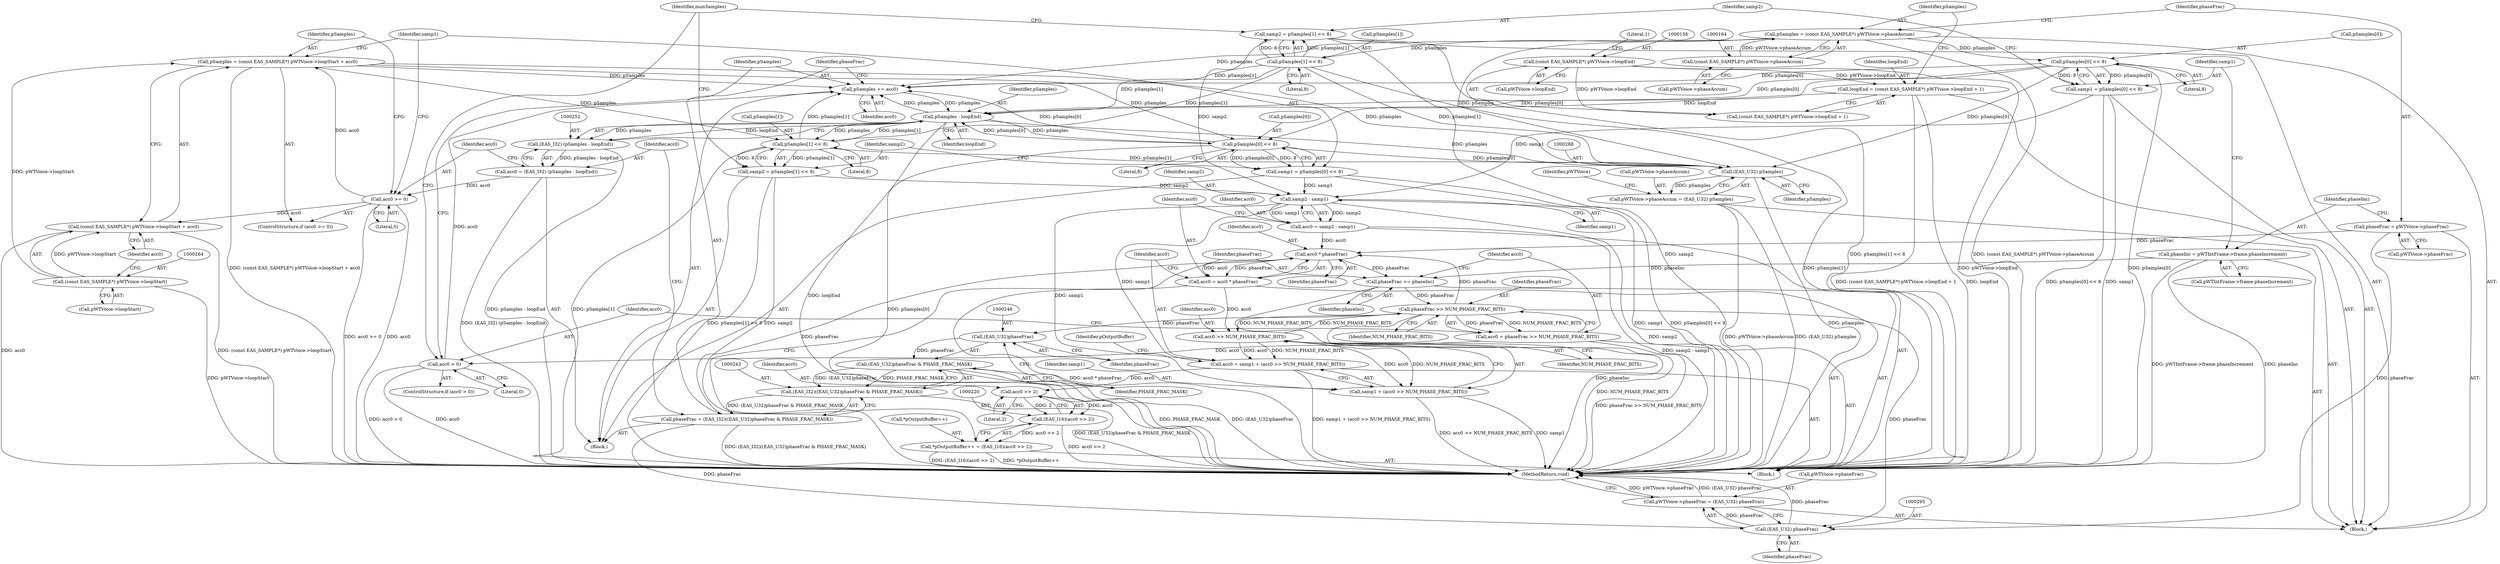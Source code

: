 digraph "0_Android_24d7c408c52143bce7b49de82f3913fd8d1219cf@pointer" {
"1000260" [label="(Call,pSamples = (const EAS_SAMPLE*) pWTVoice->loopStart + acc0)"];
"1000263" [label="(Call,(const EAS_SAMPLE*) pWTVoice->loopStart)"];
"1000257" [label="(Call,acc0 >= 0)"];
"1000249" [label="(Call,acc0 = (EAS_I32) (pSamples - loopEnd))"];
"1000251" [label="(Call,(EAS_I32) (pSamples - loopEnd))"];
"1000253" [label="(Call,pSamples - loopEnd)"];
"1000189" [label="(Call,pSamples[1] << 8)"];
"1000161" [label="(Call,pSamples = (const EAS_SAMPLE*) pWTVoice->phaseAccum)"];
"1000163" [label="(Call,(const EAS_SAMPLE*) pWTVoice->phaseAccum)"];
"1000237" [label="(Call,pSamples += acc0)"];
"1000233" [label="(Call,acc0 > 0)"];
"1000227" [label="(Call,acc0 = phaseFrac >> NUM_PHASE_FRAC_BITS)"];
"1000229" [label="(Call,phaseFrac >> NUM_PHASE_FRAC_BITS)"];
"1000224" [label="(Call,phaseFrac += phaseInc)"];
"1000173" [label="(Call,phaseInc = pWTIntFrame->frame.phaseIncrement)"];
"1000205" [label="(Call,acc0 * phaseFrac)"];
"1000198" [label="(Call,acc0 = samp2 - samp1)"];
"1000200" [label="(Call,samp2 - samp1)"];
"1000187" [label="(Call,samp2 = pSamples[1] << 8)"];
"1000276" [label="(Call,samp2 = pSamples[1] << 8)"];
"1000278" [label="(Call,pSamples[1] << 8)"];
"1000260" [label="(Call,pSamples = (const EAS_SAMPLE*) pWTVoice->loopStart + acc0)"];
"1000180" [label="(Call,samp1 = pSamples[0] << 8)"];
"1000182" [label="(Call,pSamples[0] << 8)"];
"1000269" [label="(Call,samp1 = pSamples[0] << 8)"];
"1000271" [label="(Call,pSamples[0] << 8)"];
"1000168" [label="(Call,phaseFrac = pWTVoice->phaseFrac)"];
"1000240" [label="(Call,phaseFrac = (EAS_I32)((EAS_U32)phaseFrac & PHASE_FRAC_MASK))"];
"1000242" [label="(Call,(EAS_I32)((EAS_U32)phaseFrac & PHASE_FRAC_MASK))"];
"1000244" [label="(Call,(EAS_U32)phaseFrac & PHASE_FRAC_MASK)"];
"1000245" [label="(Call,(EAS_U32)phaseFrac)"];
"1000212" [label="(Call,acc0 >> NUM_PHASE_FRAC_BITS)"];
"1000203" [label="(Call,acc0 = acc0 * phaseFrac)"];
"1000152" [label="(Call,loopEnd = (const EAS_SAMPLE*) pWTVoice->loopEnd + 1)"];
"1000155" [label="(Call,(const EAS_SAMPLE*) pWTVoice->loopEnd)"];
"1000208" [label="(Call,acc0 = samp1 + (acc0 >> NUM_PHASE_FRAC_BITS))"];
"1000221" [label="(Call,acc0 >> 2)"];
"1000219" [label="(Call,(EAS_I16)(acc0 >> 2))"];
"1000215" [label="(Call,*pOutputBuffer++ = (EAS_I16)(acc0 >> 2))"];
"1000210" [label="(Call,samp1 + (acc0 >> NUM_PHASE_FRAC_BITS))"];
"1000294" [label="(Call,(EAS_U32) phaseFrac)"];
"1000290" [label="(Call,pWTVoice->phaseFrac = (EAS_U32) phaseFrac)"];
"1000287" [label="(Call,(EAS_U32) pSamples)"];
"1000283" [label="(Call,pWTVoice->phaseAccum = (EAS_U32) pSamples)"];
"1000262" [label="(Call,(const EAS_SAMPLE*) pWTVoice->loopStart + acc0)"];
"1000227" [label="(Call,acc0 = phaseFrac >> NUM_PHASE_FRAC_BITS)"];
"1000224" [label="(Call,phaseFrac += phaseInc)"];
"1000204" [label="(Identifier,acc0)"];
"1000283" [label="(Call,pWTVoice->phaseAccum = (EAS_U32) pSamples)"];
"1000241" [label="(Identifier,phaseFrac)"];
"1000226" [label="(Identifier,phaseInc)"];
"1000275" [label="(Literal,8)"];
"1000279" [label="(Call,pSamples[1])"];
"1000277" [label="(Identifier,samp2)"];
"1000203" [label="(Call,acc0 = acc0 * phaseFrac)"];
"1000257" [label="(Call,acc0 >= 0)"];
"1000187" [label="(Call,samp2 = pSamples[1] << 8)"];
"1000250" [label="(Identifier,acc0)"];
"1000272" [label="(Call,pSamples[0])"];
"1000183" [label="(Call,pSamples[0])"];
"1000201" [label="(Identifier,samp2)"];
"1000213" [label="(Identifier,acc0)"];
"1000233" [label="(Call,acc0 > 0)"];
"1000260" [label="(Call,pSamples = (const EAS_SAMPLE*) pWTVoice->loopStart + acc0)"];
"1000175" [label="(Call,pWTIntFrame->frame.phaseIncrement)"];
"1000180" [label="(Call,samp1 = pSamples[0] << 8)"];
"1000297" [label="(MethodReturn,void)"];
"1000268" [label="(Identifier,acc0)"];
"1000225" [label="(Identifier,phaseFrac)"];
"1000188" [label="(Identifier,samp2)"];
"1000181" [label="(Identifier,samp1)"];
"1000222" [label="(Identifier,acc0)"];
"1000270" [label="(Identifier,samp1)"];
"1000199" [label="(Identifier,acc0)"];
"1000165" [label="(Call,pWTVoice->phaseAccum)"];
"1000209" [label="(Identifier,acc0)"];
"1000173" [label="(Call,phaseInc = pWTIntFrame->frame.phaseIncrement)"];
"1000258" [label="(Identifier,acc0)"];
"1000265" [label="(Call,pWTVoice->loopStart)"];
"1000168" [label="(Call,phaseFrac = pWTVoice->phaseFrac)"];
"1000152" [label="(Call,loopEnd = (const EAS_SAMPLE*) pWTVoice->loopEnd + 1)"];
"1000253" [label="(Call,pSamples - loopEnd)"];
"1000212" [label="(Call,acc0 >> NUM_PHASE_FRAC_BITS)"];
"1000230" [label="(Identifier,phaseFrac)"];
"1000198" [label="(Call,acc0 = samp2 - samp1)"];
"1000261" [label="(Identifier,pSamples)"];
"1000162" [label="(Identifier,pSamples)"];
"1000157" [label="(Call,pWTVoice->loopEnd)"];
"1000229" [label="(Call,phaseFrac >> NUM_PHASE_FRAC_BITS)"];
"1000259" [label="(Literal,0)"];
"1000189" [label="(Call,pSamples[1] << 8)"];
"1000235" [label="(Literal,0)"];
"1000245" [label="(Call,(EAS_U32)phaseFrac)"];
"1000242" [label="(Call,(EAS_I32)((EAS_U32)phaseFrac & PHASE_FRAC_MASK))"];
"1000284" [label="(Call,pWTVoice->phaseAccum)"];
"1000282" [label="(Literal,8)"];
"1000228" [label="(Identifier,acc0)"];
"1000153" [label="(Identifier,loopEnd)"];
"1000287" [label="(Call,(EAS_U32) pSamples)"];
"1000232" [label="(ControlStructure,if (acc0 > 0))"];
"1000154" [label="(Call,(const EAS_SAMPLE*) pWTVoice->loopEnd + 1)"];
"1000216" [label="(Call,*pOutputBuffer++)"];
"1000169" [label="(Identifier,phaseFrac)"];
"1000263" [label="(Call,(const EAS_SAMPLE*) pWTVoice->loopStart)"];
"1000190" [label="(Call,pSamples[1])"];
"1000161" [label="(Call,pSamples = (const EAS_SAMPLE*) pWTVoice->phaseAccum)"];
"1000254" [label="(Identifier,pSamples)"];
"1000291" [label="(Call,pWTVoice->phaseFrac)"];
"1000200" [label="(Call,samp2 - samp1)"];
"1000186" [label="(Literal,8)"];
"1000155" [label="(Call,(const EAS_SAMPLE*) pWTVoice->loopEnd)"];
"1000292" [label="(Identifier,pWTVoice)"];
"1000269" [label="(Call,samp1 = pSamples[0] << 8)"];
"1000240" [label="(Call,phaseFrac = (EAS_I32)((EAS_U32)phaseFrac & PHASE_FRAC_MASK))"];
"1000211" [label="(Identifier,samp1)"];
"1000234" [label="(Identifier,acc0)"];
"1000197" [label="(Block,)"];
"1000248" [label="(Identifier,PHASE_FRAC_MASK)"];
"1000244" [label="(Call,(EAS_U32)phaseFrac & PHASE_FRAC_MASK)"];
"1000170" [label="(Call,pWTVoice->phaseFrac)"];
"1000121" [label="(Block,)"];
"1000290" [label="(Call,pWTVoice->phaseFrac = (EAS_U32) phaseFrac)"];
"1000196" [label="(Identifier,numSamples)"];
"1000271" [label="(Call,pSamples[0] << 8)"];
"1000163" [label="(Call,(const EAS_SAMPLE*) pWTVoice->phaseAccum)"];
"1000238" [label="(Identifier,pSamples)"];
"1000223" [label="(Literal,2)"];
"1000193" [label="(Literal,8)"];
"1000207" [label="(Identifier,phaseFrac)"];
"1000276" [label="(Call,samp2 = pSamples[1] << 8)"];
"1000262" [label="(Call,(const EAS_SAMPLE*) pWTVoice->loopStart + acc0)"];
"1000255" [label="(Identifier,loopEnd)"];
"1000294" [label="(Call,(EAS_U32) phaseFrac)"];
"1000289" [label="(Identifier,pSamples)"];
"1000239" [label="(Identifier,acc0)"];
"1000218" [label="(Identifier,pOutputBuffer)"];
"1000210" [label="(Call,samp1 + (acc0 >> NUM_PHASE_FRAC_BITS))"];
"1000296" [label="(Identifier,phaseFrac)"];
"1000247" [label="(Identifier,phaseFrac)"];
"1000182" [label="(Call,pSamples[0] << 8)"];
"1000174" [label="(Identifier,phaseInc)"];
"1000251" [label="(Call,(EAS_I32) (pSamples - loopEnd))"];
"1000256" [label="(ControlStructure,if (acc0 >= 0))"];
"1000219" [label="(Call,(EAS_I16)(acc0 >> 2))"];
"1000214" [label="(Identifier,NUM_PHASE_FRAC_BITS)"];
"1000205" [label="(Call,acc0 * phaseFrac)"];
"1000236" [label="(Block,)"];
"1000249" [label="(Call,acc0 = (EAS_I32) (pSamples - loopEnd))"];
"1000231" [label="(Identifier,NUM_PHASE_FRAC_BITS)"];
"1000221" [label="(Call,acc0 >> 2)"];
"1000215" [label="(Call,*pOutputBuffer++ = (EAS_I16)(acc0 >> 2))"];
"1000237" [label="(Call,pSamples += acc0)"];
"1000206" [label="(Identifier,acc0)"];
"1000208" [label="(Call,acc0 = samp1 + (acc0 >> NUM_PHASE_FRAC_BITS))"];
"1000278" [label="(Call,pSamples[1] << 8)"];
"1000160" [label="(Literal,1)"];
"1000202" [label="(Identifier,samp1)"];
"1000260" -> "1000256"  [label="AST: "];
"1000260" -> "1000262"  [label="CFG: "];
"1000261" -> "1000260"  [label="AST: "];
"1000262" -> "1000260"  [label="AST: "];
"1000270" -> "1000260"  [label="CFG: "];
"1000260" -> "1000297"  [label="DDG: (const EAS_SAMPLE*) pWTVoice->loopStart + acc0"];
"1000260" -> "1000237"  [label="DDG: pSamples"];
"1000263" -> "1000260"  [label="DDG: pWTVoice->loopStart"];
"1000257" -> "1000260"  [label="DDG: acc0"];
"1000260" -> "1000271"  [label="DDG: pSamples"];
"1000260" -> "1000278"  [label="DDG: pSamples"];
"1000260" -> "1000287"  [label="DDG: pSamples"];
"1000263" -> "1000262"  [label="AST: "];
"1000263" -> "1000265"  [label="CFG: "];
"1000264" -> "1000263"  [label="AST: "];
"1000265" -> "1000263"  [label="AST: "];
"1000268" -> "1000263"  [label="CFG: "];
"1000263" -> "1000297"  [label="DDG: pWTVoice->loopStart"];
"1000263" -> "1000262"  [label="DDG: pWTVoice->loopStart"];
"1000257" -> "1000256"  [label="AST: "];
"1000257" -> "1000259"  [label="CFG: "];
"1000258" -> "1000257"  [label="AST: "];
"1000259" -> "1000257"  [label="AST: "];
"1000261" -> "1000257"  [label="CFG: "];
"1000270" -> "1000257"  [label="CFG: "];
"1000257" -> "1000297"  [label="DDG: acc0"];
"1000257" -> "1000297"  [label="DDG: acc0 >= 0"];
"1000249" -> "1000257"  [label="DDG: acc0"];
"1000257" -> "1000262"  [label="DDG: acc0"];
"1000249" -> "1000236"  [label="AST: "];
"1000249" -> "1000251"  [label="CFG: "];
"1000250" -> "1000249"  [label="AST: "];
"1000251" -> "1000249"  [label="AST: "];
"1000258" -> "1000249"  [label="CFG: "];
"1000249" -> "1000297"  [label="DDG: (EAS_I32) (pSamples - loopEnd)"];
"1000251" -> "1000249"  [label="DDG: pSamples - loopEnd"];
"1000251" -> "1000253"  [label="CFG: "];
"1000252" -> "1000251"  [label="AST: "];
"1000253" -> "1000251"  [label="AST: "];
"1000251" -> "1000297"  [label="DDG: pSamples - loopEnd"];
"1000253" -> "1000251"  [label="DDG: pSamples"];
"1000253" -> "1000251"  [label="DDG: loopEnd"];
"1000253" -> "1000255"  [label="CFG: "];
"1000254" -> "1000253"  [label="AST: "];
"1000255" -> "1000253"  [label="AST: "];
"1000253" -> "1000297"  [label="DDG: loopEnd"];
"1000253" -> "1000237"  [label="DDG: pSamples"];
"1000189" -> "1000253"  [label="DDG: pSamples[1]"];
"1000237" -> "1000253"  [label="DDG: pSamples"];
"1000271" -> "1000253"  [label="DDG: pSamples[0]"];
"1000278" -> "1000253"  [label="DDG: pSamples[1]"];
"1000182" -> "1000253"  [label="DDG: pSamples[0]"];
"1000152" -> "1000253"  [label="DDG: loopEnd"];
"1000253" -> "1000271"  [label="DDG: pSamples"];
"1000253" -> "1000278"  [label="DDG: pSamples"];
"1000253" -> "1000287"  [label="DDG: pSamples"];
"1000189" -> "1000187"  [label="AST: "];
"1000189" -> "1000193"  [label="CFG: "];
"1000190" -> "1000189"  [label="AST: "];
"1000193" -> "1000189"  [label="AST: "];
"1000187" -> "1000189"  [label="CFG: "];
"1000189" -> "1000297"  [label="DDG: pSamples[1]"];
"1000189" -> "1000187"  [label="DDG: pSamples[1]"];
"1000189" -> "1000187"  [label="DDG: 8"];
"1000161" -> "1000189"  [label="DDG: pSamples"];
"1000189" -> "1000237"  [label="DDG: pSamples[1]"];
"1000189" -> "1000278"  [label="DDG: pSamples[1]"];
"1000189" -> "1000287"  [label="DDG: pSamples[1]"];
"1000161" -> "1000121"  [label="AST: "];
"1000161" -> "1000163"  [label="CFG: "];
"1000162" -> "1000161"  [label="AST: "];
"1000163" -> "1000161"  [label="AST: "];
"1000169" -> "1000161"  [label="CFG: "];
"1000161" -> "1000297"  [label="DDG: (const EAS_SAMPLE*) pWTVoice->phaseAccum"];
"1000163" -> "1000161"  [label="DDG: pWTVoice->phaseAccum"];
"1000161" -> "1000182"  [label="DDG: pSamples"];
"1000161" -> "1000237"  [label="DDG: pSamples"];
"1000161" -> "1000287"  [label="DDG: pSamples"];
"1000163" -> "1000165"  [label="CFG: "];
"1000164" -> "1000163"  [label="AST: "];
"1000165" -> "1000163"  [label="AST: "];
"1000237" -> "1000236"  [label="AST: "];
"1000237" -> "1000239"  [label="CFG: "];
"1000238" -> "1000237"  [label="AST: "];
"1000239" -> "1000237"  [label="AST: "];
"1000241" -> "1000237"  [label="CFG: "];
"1000233" -> "1000237"  [label="DDG: acc0"];
"1000271" -> "1000237"  [label="DDG: pSamples[0]"];
"1000278" -> "1000237"  [label="DDG: pSamples[1]"];
"1000182" -> "1000237"  [label="DDG: pSamples[0]"];
"1000233" -> "1000232"  [label="AST: "];
"1000233" -> "1000235"  [label="CFG: "];
"1000234" -> "1000233"  [label="AST: "];
"1000235" -> "1000233"  [label="AST: "];
"1000196" -> "1000233"  [label="CFG: "];
"1000238" -> "1000233"  [label="CFG: "];
"1000233" -> "1000297"  [label="DDG: acc0 > 0"];
"1000233" -> "1000297"  [label="DDG: acc0"];
"1000227" -> "1000233"  [label="DDG: acc0"];
"1000227" -> "1000197"  [label="AST: "];
"1000227" -> "1000229"  [label="CFG: "];
"1000228" -> "1000227"  [label="AST: "];
"1000229" -> "1000227"  [label="AST: "];
"1000234" -> "1000227"  [label="CFG: "];
"1000227" -> "1000297"  [label="DDG: phaseFrac >> NUM_PHASE_FRAC_BITS"];
"1000229" -> "1000227"  [label="DDG: phaseFrac"];
"1000229" -> "1000227"  [label="DDG: NUM_PHASE_FRAC_BITS"];
"1000229" -> "1000231"  [label="CFG: "];
"1000230" -> "1000229"  [label="AST: "];
"1000231" -> "1000229"  [label="AST: "];
"1000229" -> "1000297"  [label="DDG: NUM_PHASE_FRAC_BITS"];
"1000229" -> "1000205"  [label="DDG: phaseFrac"];
"1000229" -> "1000212"  [label="DDG: NUM_PHASE_FRAC_BITS"];
"1000224" -> "1000229"  [label="DDG: phaseFrac"];
"1000212" -> "1000229"  [label="DDG: NUM_PHASE_FRAC_BITS"];
"1000229" -> "1000245"  [label="DDG: phaseFrac"];
"1000229" -> "1000294"  [label="DDG: phaseFrac"];
"1000224" -> "1000197"  [label="AST: "];
"1000224" -> "1000226"  [label="CFG: "];
"1000225" -> "1000224"  [label="AST: "];
"1000226" -> "1000224"  [label="AST: "];
"1000228" -> "1000224"  [label="CFG: "];
"1000224" -> "1000297"  [label="DDG: phaseInc"];
"1000173" -> "1000224"  [label="DDG: phaseInc"];
"1000205" -> "1000224"  [label="DDG: phaseFrac"];
"1000173" -> "1000121"  [label="AST: "];
"1000173" -> "1000175"  [label="CFG: "];
"1000174" -> "1000173"  [label="AST: "];
"1000175" -> "1000173"  [label="AST: "];
"1000181" -> "1000173"  [label="CFG: "];
"1000173" -> "1000297"  [label="DDG: phaseInc"];
"1000173" -> "1000297"  [label="DDG: pWTIntFrame->frame.phaseIncrement"];
"1000205" -> "1000203"  [label="AST: "];
"1000205" -> "1000207"  [label="CFG: "];
"1000206" -> "1000205"  [label="AST: "];
"1000207" -> "1000205"  [label="AST: "];
"1000203" -> "1000205"  [label="CFG: "];
"1000205" -> "1000203"  [label="DDG: acc0"];
"1000205" -> "1000203"  [label="DDG: phaseFrac"];
"1000198" -> "1000205"  [label="DDG: acc0"];
"1000168" -> "1000205"  [label="DDG: phaseFrac"];
"1000240" -> "1000205"  [label="DDG: phaseFrac"];
"1000198" -> "1000197"  [label="AST: "];
"1000198" -> "1000200"  [label="CFG: "];
"1000199" -> "1000198"  [label="AST: "];
"1000200" -> "1000198"  [label="AST: "];
"1000204" -> "1000198"  [label="CFG: "];
"1000198" -> "1000297"  [label="DDG: samp2 - samp1"];
"1000200" -> "1000198"  [label="DDG: samp2"];
"1000200" -> "1000198"  [label="DDG: samp1"];
"1000200" -> "1000202"  [label="CFG: "];
"1000201" -> "1000200"  [label="AST: "];
"1000202" -> "1000200"  [label="AST: "];
"1000200" -> "1000297"  [label="DDG: samp2"];
"1000187" -> "1000200"  [label="DDG: samp2"];
"1000276" -> "1000200"  [label="DDG: samp2"];
"1000180" -> "1000200"  [label="DDG: samp1"];
"1000269" -> "1000200"  [label="DDG: samp1"];
"1000200" -> "1000208"  [label="DDG: samp1"];
"1000200" -> "1000210"  [label="DDG: samp1"];
"1000187" -> "1000121"  [label="AST: "];
"1000188" -> "1000187"  [label="AST: "];
"1000196" -> "1000187"  [label="CFG: "];
"1000187" -> "1000297"  [label="DDG: samp2"];
"1000187" -> "1000297"  [label="DDG: pSamples[1] << 8"];
"1000276" -> "1000236"  [label="AST: "];
"1000276" -> "1000278"  [label="CFG: "];
"1000277" -> "1000276"  [label="AST: "];
"1000278" -> "1000276"  [label="AST: "];
"1000196" -> "1000276"  [label="CFG: "];
"1000276" -> "1000297"  [label="DDG: pSamples[1] << 8"];
"1000276" -> "1000297"  [label="DDG: samp2"];
"1000278" -> "1000276"  [label="DDG: pSamples[1]"];
"1000278" -> "1000276"  [label="DDG: 8"];
"1000278" -> "1000282"  [label="CFG: "];
"1000279" -> "1000278"  [label="AST: "];
"1000282" -> "1000278"  [label="AST: "];
"1000278" -> "1000297"  [label="DDG: pSamples[1]"];
"1000278" -> "1000287"  [label="DDG: pSamples[1]"];
"1000180" -> "1000121"  [label="AST: "];
"1000180" -> "1000182"  [label="CFG: "];
"1000181" -> "1000180"  [label="AST: "];
"1000182" -> "1000180"  [label="AST: "];
"1000188" -> "1000180"  [label="CFG: "];
"1000180" -> "1000297"  [label="DDG: samp1"];
"1000180" -> "1000297"  [label="DDG: pSamples[0] << 8"];
"1000182" -> "1000180"  [label="DDG: pSamples[0]"];
"1000182" -> "1000180"  [label="DDG: 8"];
"1000182" -> "1000186"  [label="CFG: "];
"1000183" -> "1000182"  [label="AST: "];
"1000186" -> "1000182"  [label="AST: "];
"1000182" -> "1000297"  [label="DDG: pSamples[0]"];
"1000182" -> "1000271"  [label="DDG: pSamples[0]"];
"1000182" -> "1000287"  [label="DDG: pSamples[0]"];
"1000269" -> "1000236"  [label="AST: "];
"1000269" -> "1000271"  [label="CFG: "];
"1000270" -> "1000269"  [label="AST: "];
"1000271" -> "1000269"  [label="AST: "];
"1000277" -> "1000269"  [label="CFG: "];
"1000269" -> "1000297"  [label="DDG: samp1"];
"1000269" -> "1000297"  [label="DDG: pSamples[0] << 8"];
"1000271" -> "1000269"  [label="DDG: pSamples[0]"];
"1000271" -> "1000269"  [label="DDG: 8"];
"1000271" -> "1000275"  [label="CFG: "];
"1000272" -> "1000271"  [label="AST: "];
"1000275" -> "1000271"  [label="AST: "];
"1000271" -> "1000297"  [label="DDG: pSamples[0]"];
"1000271" -> "1000287"  [label="DDG: pSamples[0]"];
"1000168" -> "1000121"  [label="AST: "];
"1000168" -> "1000170"  [label="CFG: "];
"1000169" -> "1000168"  [label="AST: "];
"1000170" -> "1000168"  [label="AST: "];
"1000174" -> "1000168"  [label="CFG: "];
"1000168" -> "1000294"  [label="DDG: phaseFrac"];
"1000240" -> "1000236"  [label="AST: "];
"1000240" -> "1000242"  [label="CFG: "];
"1000241" -> "1000240"  [label="AST: "];
"1000242" -> "1000240"  [label="AST: "];
"1000250" -> "1000240"  [label="CFG: "];
"1000240" -> "1000297"  [label="DDG: (EAS_I32)((EAS_U32)phaseFrac & PHASE_FRAC_MASK)"];
"1000242" -> "1000240"  [label="DDG: (EAS_U32)phaseFrac & PHASE_FRAC_MASK"];
"1000240" -> "1000294"  [label="DDG: phaseFrac"];
"1000242" -> "1000244"  [label="CFG: "];
"1000243" -> "1000242"  [label="AST: "];
"1000244" -> "1000242"  [label="AST: "];
"1000242" -> "1000297"  [label="DDG: (EAS_U32)phaseFrac & PHASE_FRAC_MASK"];
"1000244" -> "1000242"  [label="DDG: (EAS_U32)phaseFrac"];
"1000244" -> "1000242"  [label="DDG: PHASE_FRAC_MASK"];
"1000244" -> "1000248"  [label="CFG: "];
"1000245" -> "1000244"  [label="AST: "];
"1000248" -> "1000244"  [label="AST: "];
"1000244" -> "1000297"  [label="DDG: PHASE_FRAC_MASK"];
"1000244" -> "1000297"  [label="DDG: (EAS_U32)phaseFrac"];
"1000245" -> "1000244"  [label="DDG: phaseFrac"];
"1000245" -> "1000247"  [label="CFG: "];
"1000246" -> "1000245"  [label="AST: "];
"1000247" -> "1000245"  [label="AST: "];
"1000248" -> "1000245"  [label="CFG: "];
"1000212" -> "1000210"  [label="AST: "];
"1000212" -> "1000214"  [label="CFG: "];
"1000213" -> "1000212"  [label="AST: "];
"1000214" -> "1000212"  [label="AST: "];
"1000210" -> "1000212"  [label="CFG: "];
"1000212" -> "1000208"  [label="DDG: acc0"];
"1000212" -> "1000208"  [label="DDG: NUM_PHASE_FRAC_BITS"];
"1000212" -> "1000210"  [label="DDG: acc0"];
"1000212" -> "1000210"  [label="DDG: NUM_PHASE_FRAC_BITS"];
"1000203" -> "1000212"  [label="DDG: acc0"];
"1000203" -> "1000197"  [label="AST: "];
"1000204" -> "1000203"  [label="AST: "];
"1000209" -> "1000203"  [label="CFG: "];
"1000203" -> "1000297"  [label="DDG: acc0 * phaseFrac"];
"1000152" -> "1000121"  [label="AST: "];
"1000152" -> "1000154"  [label="CFG: "];
"1000153" -> "1000152"  [label="AST: "];
"1000154" -> "1000152"  [label="AST: "];
"1000162" -> "1000152"  [label="CFG: "];
"1000152" -> "1000297"  [label="DDG: loopEnd"];
"1000152" -> "1000297"  [label="DDG: (const EAS_SAMPLE*) pWTVoice->loopEnd + 1"];
"1000155" -> "1000152"  [label="DDG: pWTVoice->loopEnd"];
"1000155" -> "1000154"  [label="AST: "];
"1000155" -> "1000157"  [label="CFG: "];
"1000156" -> "1000155"  [label="AST: "];
"1000157" -> "1000155"  [label="AST: "];
"1000160" -> "1000155"  [label="CFG: "];
"1000155" -> "1000297"  [label="DDG: pWTVoice->loopEnd"];
"1000155" -> "1000154"  [label="DDG: pWTVoice->loopEnd"];
"1000208" -> "1000197"  [label="AST: "];
"1000208" -> "1000210"  [label="CFG: "];
"1000209" -> "1000208"  [label="AST: "];
"1000210" -> "1000208"  [label="AST: "];
"1000218" -> "1000208"  [label="CFG: "];
"1000208" -> "1000297"  [label="DDG: samp1 + (acc0 >> NUM_PHASE_FRAC_BITS)"];
"1000208" -> "1000221"  [label="DDG: acc0"];
"1000221" -> "1000219"  [label="AST: "];
"1000221" -> "1000223"  [label="CFG: "];
"1000222" -> "1000221"  [label="AST: "];
"1000223" -> "1000221"  [label="AST: "];
"1000219" -> "1000221"  [label="CFG: "];
"1000221" -> "1000219"  [label="DDG: acc0"];
"1000221" -> "1000219"  [label="DDG: 2"];
"1000219" -> "1000215"  [label="AST: "];
"1000220" -> "1000219"  [label="AST: "];
"1000215" -> "1000219"  [label="CFG: "];
"1000219" -> "1000297"  [label="DDG: acc0 >> 2"];
"1000219" -> "1000215"  [label="DDG: acc0 >> 2"];
"1000215" -> "1000197"  [label="AST: "];
"1000216" -> "1000215"  [label="AST: "];
"1000225" -> "1000215"  [label="CFG: "];
"1000215" -> "1000297"  [label="DDG: *pOutputBuffer++"];
"1000215" -> "1000297"  [label="DDG: (EAS_I16)(acc0 >> 2)"];
"1000211" -> "1000210"  [label="AST: "];
"1000210" -> "1000297"  [label="DDG: acc0 >> NUM_PHASE_FRAC_BITS"];
"1000210" -> "1000297"  [label="DDG: samp1"];
"1000294" -> "1000290"  [label="AST: "];
"1000294" -> "1000296"  [label="CFG: "];
"1000295" -> "1000294"  [label="AST: "];
"1000296" -> "1000294"  [label="AST: "];
"1000290" -> "1000294"  [label="CFG: "];
"1000294" -> "1000297"  [label="DDG: phaseFrac"];
"1000294" -> "1000290"  [label="DDG: phaseFrac"];
"1000290" -> "1000121"  [label="AST: "];
"1000291" -> "1000290"  [label="AST: "];
"1000297" -> "1000290"  [label="CFG: "];
"1000290" -> "1000297"  [label="DDG: pWTVoice->phaseFrac"];
"1000290" -> "1000297"  [label="DDG: (EAS_U32) phaseFrac"];
"1000287" -> "1000283"  [label="AST: "];
"1000287" -> "1000289"  [label="CFG: "];
"1000288" -> "1000287"  [label="AST: "];
"1000289" -> "1000287"  [label="AST: "];
"1000283" -> "1000287"  [label="CFG: "];
"1000287" -> "1000297"  [label="DDG: pSamples"];
"1000287" -> "1000283"  [label="DDG: pSamples"];
"1000283" -> "1000121"  [label="AST: "];
"1000284" -> "1000283"  [label="AST: "];
"1000292" -> "1000283"  [label="CFG: "];
"1000283" -> "1000297"  [label="DDG: pWTVoice->phaseAccum"];
"1000283" -> "1000297"  [label="DDG: (EAS_U32) pSamples"];
"1000262" -> "1000268"  [label="CFG: "];
"1000268" -> "1000262"  [label="AST: "];
"1000262" -> "1000297"  [label="DDG: acc0"];
"1000262" -> "1000297"  [label="DDG: (const EAS_SAMPLE*) pWTVoice->loopStart"];
}
